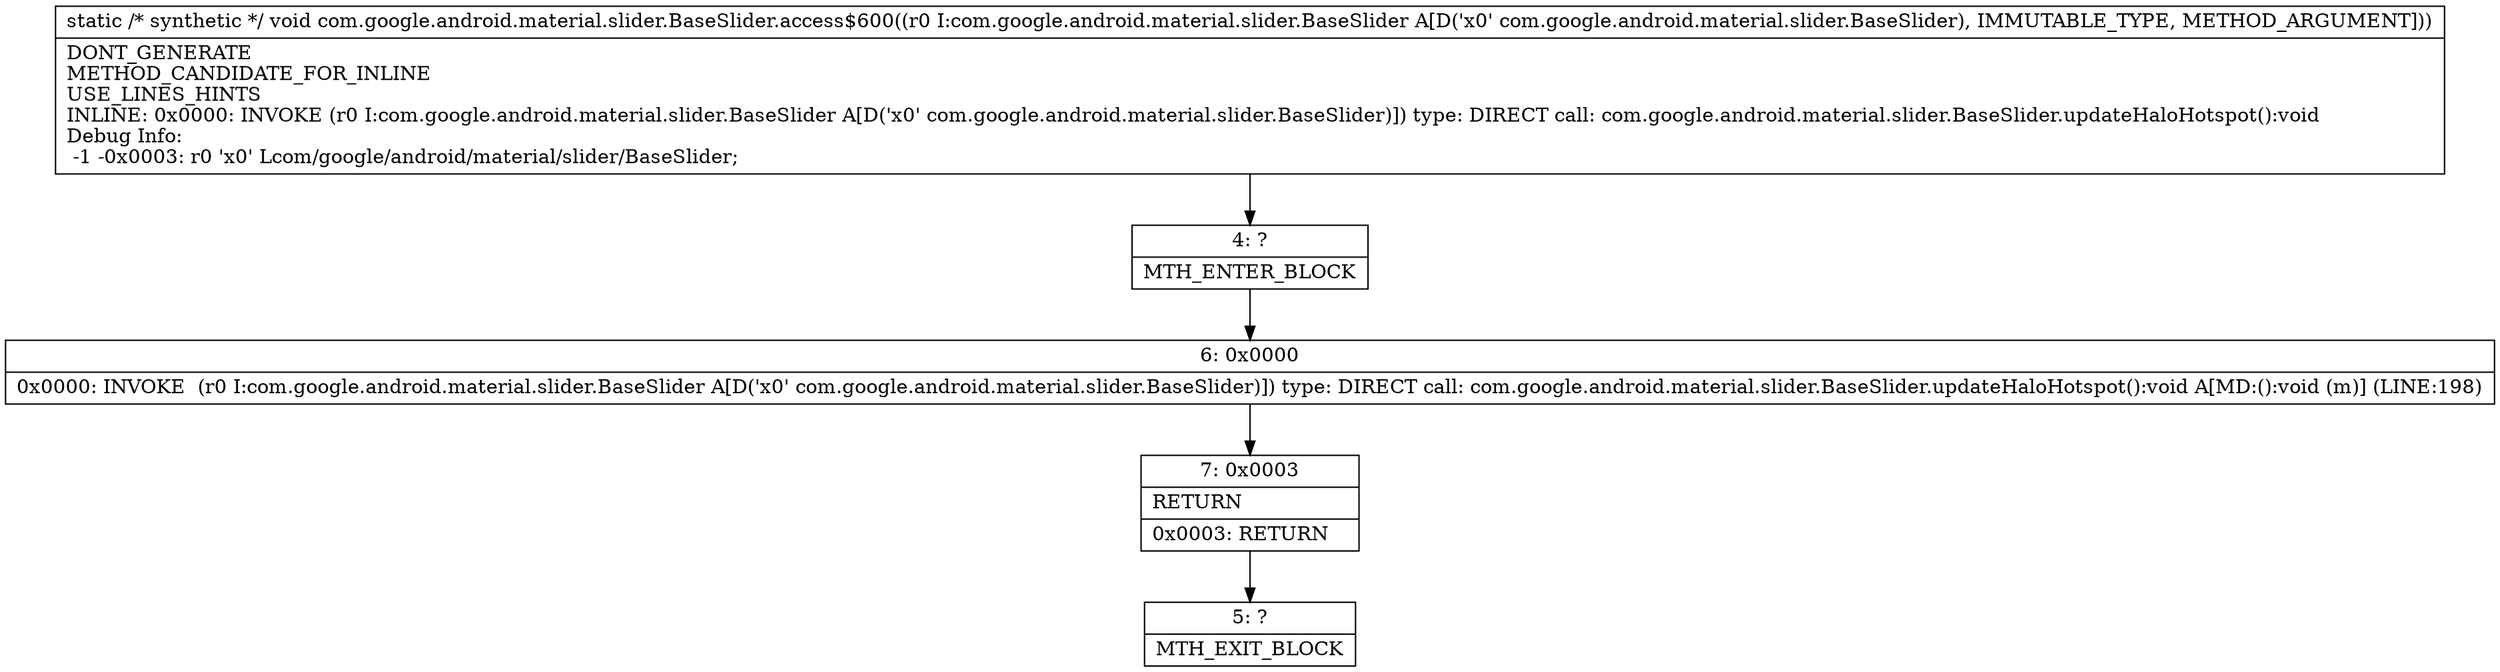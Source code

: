 digraph "CFG forcom.google.android.material.slider.BaseSlider.access$600(Lcom\/google\/android\/material\/slider\/BaseSlider;)V" {
Node_4 [shape=record,label="{4\:\ ?|MTH_ENTER_BLOCK\l}"];
Node_6 [shape=record,label="{6\:\ 0x0000|0x0000: INVOKE  (r0 I:com.google.android.material.slider.BaseSlider A[D('x0' com.google.android.material.slider.BaseSlider)]) type: DIRECT call: com.google.android.material.slider.BaseSlider.updateHaloHotspot():void A[MD:():void (m)] (LINE:198)\l}"];
Node_7 [shape=record,label="{7\:\ 0x0003|RETURN\l|0x0003: RETURN   \l}"];
Node_5 [shape=record,label="{5\:\ ?|MTH_EXIT_BLOCK\l}"];
MethodNode[shape=record,label="{static \/* synthetic *\/ void com.google.android.material.slider.BaseSlider.access$600((r0 I:com.google.android.material.slider.BaseSlider A[D('x0' com.google.android.material.slider.BaseSlider), IMMUTABLE_TYPE, METHOD_ARGUMENT]))  | DONT_GENERATE\lMETHOD_CANDIDATE_FOR_INLINE\lUSE_LINES_HINTS\lINLINE: 0x0000: INVOKE  (r0 I:com.google.android.material.slider.BaseSlider A[D('x0' com.google.android.material.slider.BaseSlider)]) type: DIRECT call: com.google.android.material.slider.BaseSlider.updateHaloHotspot():void\lDebug Info:\l  \-1 \-0x0003: r0 'x0' Lcom\/google\/android\/material\/slider\/BaseSlider;\l}"];
MethodNode -> Node_4;Node_4 -> Node_6;
Node_6 -> Node_7;
Node_7 -> Node_5;
}

